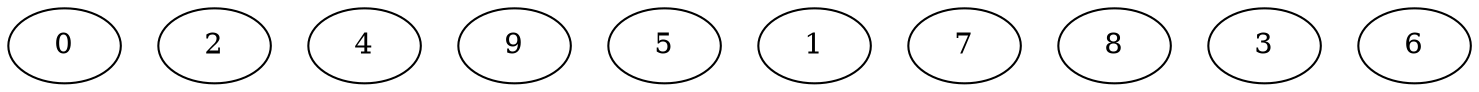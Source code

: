 digraph "Independent_Nodes_10_WeightType_Random#2" {
	graph ["Duplicate states"=0,
		GraphType=Independent,
		"Max states in OPEN"=0,
		Modes="120000ms; topo-ordered tasks, ; Pruning: task equivalence, fixed order ready list, ; F-value: ; Optimisation: best schedule length (\
SL) optimisation on equal, ",
		NumberOfTasks=10,
		"Pruned using list schedule length"=29,
		"States removed from OPEN"=0,
		TargetSystem="Homogeneous-2",
		"Time to schedule (ms)"=99,
		"Total idle time"=0,
		"Total schedule length"=31,
		"Total sequential time"=62,
		"Total states created"=63
	];
	0	["Finish time"=9,
		Processor=0,
		"Start time"=0,
		Weight=9];
	2	["Finish time"=9,
		Processor=1,
		"Start time"=0,
		Weight=9];
	4	["Finish time"=18,
		Processor=0,
		"Start time"=9,
		Weight=9];
	9	["Finish time"=18,
		Processor=1,
		"Start time"=9,
		Weight=9];
	5	["Finish time"=26,
		Processor=0,
		"Start time"=18,
		Weight=8];
	1	["Finish time"=25,
		Processor=1,
		"Start time"=18,
		Weight=7];
	7	["Finish time"=29,
		Processor=1,
		"Start time"=25,
		Weight=4];
	8	["Finish time"=29,
		Processor=0,
		"Start time"=26,
		Weight=3];
	3	["Finish time"=31,
		Processor=0,
		"Start time"=29,
		Weight=2];
	6	["Finish time"=31,
		Processor=1,
		"Start time"=29,
		Weight=2];
}
